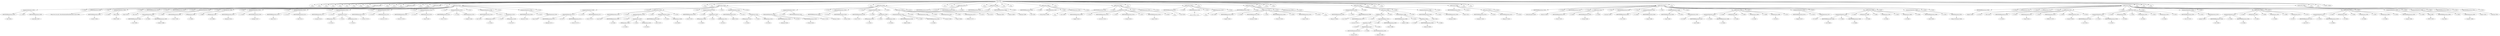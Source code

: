 digraph {

"Prog_53041"->"<
>53042";
"Prog_53041"->"<
>53043";
"Prog_53041"->"<
>53044";
"Prog_53041"->"<
>53045";
"Prog_53041"->"<
>53046";
"Prog_53041"->"<
>53047";
"Prog_53041"->"<
>53048";
"Prog_53041"->"<
>53049";
"Prog_53041"->"<
>53050";
"Prog_53041"->"CallFunction_53051";
"CallFunction_53051"->"AssignmentOpetators_53052";
"AssignmentOpetators_53052"->"IDENTIFIERExpression_53053";
"IDENTIFIERExpression_53053"->"<dat>53054";
"AssignmentOpetators_53052"->"<<->53055";
"AssignmentOpetators_53052"->"IDENTIFIERExpression_53056";
"IDENTIFIERExpression_53056"->"<read.table>53057";
"CallFunction_53051"->"<(>53058";
"CallFunction_53051"->"STRINGExpression_53059";
"STRINGExpression_53059"->"<http://www.uvm.edu/~dhowell/methods8/DataFiles/Tab14-4.dat>53060";
"CallFunction_53051"->"<,>53061";
"CallFunction_53051"->"AssignmentOpetators_53062";
"AssignmentOpetators_53062"->"IDENTIFIERExpression_53063";
"IDENTIFIERExpression_53063"->"<header>53064";
"AssignmentOpetators_53062"->"<=>53065";
"AssignmentOpetators_53062"->"TRUE_53066";
"TRUE_53066"->"<TRUE>53067";
"CallFunction_53051"->"<)>53068";
"Prog_53041"->"<
>53069";
"Prog_53041"->"<
>53070";
"Prog_53041"->"<
>53071";
"Prog_53041"->"CallFunction_53072";
"CallFunction_53072"->"IDENTIFIERExpression_53073";
"IDENTIFIERExpression_53073"->"<head>53074";
"CallFunction_53072"->"<(>53075";
"CallFunction_53072"->"IDENTIFIERExpression_53076";
"IDENTIFIERExpression_53076"->"<dat>53077";
"CallFunction_53072"->"<)>53078";
"Prog_53041"->"<
>53079";
"Prog_53041"->"<
>53080";
"Prog_53041"->"CallFunction_53081";
"CallFunction_53081"->"AssignmentOpetators_53082";
"AssignmentOpetators_53082"->"DollarAndAtOperators_53083";
"DollarAndAtOperators_53083"->"IDENTIFIERExpression_53084";
"IDENTIFIERExpression_53084"->"<dat>53085";
"DollarAndAtOperators_53083"->"<$>53086";
"DollarAndAtOperators_53083"->"IDENTIFIERExpression_53087";
"IDENTIFIERExpression_53087"->"<subject>53088";
"AssignmentOpetators_53082"->"<<->53089";
"AssignmentOpetators_53082"->"IDENTIFIERExpression_53090";
"IDENTIFIERExpression_53090"->"<factor>53091";
"CallFunction_53081"->"<(>53092";
"CallFunction_53081"->"ColonOperator_53093";
"ColonOperator_53093"->"INTExpression_53094";
"INTExpression_53094"->"<1>53095";
"ColonOperator_53093"->"<:>53096";
"ColonOperator_53093"->"INTExpression_53097";
"INTExpression_53097"->"<24>53098";
"CallFunction_53081"->"<)>53099";
"Prog_53041"->"<
>53100";
"Prog_53041"->"CallFunction_53101";
"CallFunction_53101"->"AssignmentOpetators_53102";
"AssignmentOpetators_53102"->"IDENTIFIERExpression_53103";
"IDENTIFIERExpression_53103"->"<datLong>53104";
"AssignmentOpetators_53102"->"<<->53105";
"AssignmentOpetators_53102"->"IDENTIFIERExpression_53106";
"IDENTIFIERExpression_53106"->"<reshape>53107";
"CallFunction_53101"->"<(>53108";
"CallFunction_53101"->"AssignmentOpetators_53109";
"AssignmentOpetators_53109"->"IDENTIFIERExpression_53110";
"IDENTIFIERExpression_53110"->"<data>53111";
"AssignmentOpetators_53109"->"<=>53112";
"AssignmentOpetators_53109"->"IDENTIFIERExpression_53113";
"IDENTIFIERExpression_53113"->"<dat>53114";
"CallFunction_53101"->"<,>53115";
"CallFunction_53101"->"AssignmentOpetators_53116";
"AssignmentOpetators_53116"->"IDENTIFIERExpression_53117";
"IDENTIFIERExpression_53117"->"<varying>53118";
"AssignmentOpetators_53116"->"<=>53119";
"AssignmentOpetators_53116"->"ColonOperator_53120";
"ColonOperator_53120"->"INTExpression_53121";
"INTExpression_53121"->"<2>53122";
"ColonOperator_53120"->"<:>53123";
"ColonOperator_53120"->"INTExpression_53124";
"INTExpression_53124"->"<7>53125";
"CallFunction_53101"->"<,>53126";
"CallFunction_53101"->"AssignmentOpetators_53127";
"AssignmentOpetators_53127"->"IDENTIFIERExpression_53128";
"IDENTIFIERExpression_53128"->"<v.names>53129";
"AssignmentOpetators_53127"->"<=>53130";
"AssignmentOpetators_53127"->"STRINGExpression_53131";
"STRINGExpression_53131"->"<outcome>53132";
"CallFunction_53101"->"<,>53133";
"CallFunction_53101"->"AssignmentOpetators_53134";
"AssignmentOpetators_53134"->"IDENTIFIERExpression_53135";
"IDENTIFIERExpression_53135"->"<timevar>53136";
"AssignmentOpetators_53134"->"<=>53137";
"AssignmentOpetators_53134"->"STRINGExpression_53138";
"STRINGExpression_53138"->"<time>53139";
"CallFunction_53101"->"<,>53140";
"CallFunction_53101"->"AssignmentOpetators_53141";
"AssignmentOpetators_53141"->"IDENTIFIERExpression_53142";
"IDENTIFIERExpression_53142"->"<idvar>53143";
"AssignmentOpetators_53141"->"<=>53144";
"AssignmentOpetators_53141"->"STRINGExpression_53145";
"STRINGExpression_53145"->"<subject>53146";
"CallFunction_53101"->"<,>53147";
"CallFunction_53101"->"AssignmentOpetators_53148";
"AssignmentOpetators_53148"->"IDENTIFIERExpression_53149";
"IDENTIFIERExpression_53149"->"<ids>53150";
"AssignmentOpetators_53148"->"<=>53151";
"AssignmentOpetators_53148"->"ColonOperator_53152";
"ColonOperator_53152"->"INTExpression_53153";
"INTExpression_53153"->"<1>53154";
"ColonOperator_53152"->"<:>53155";
"ColonOperator_53152"->"INTExpression_53156";
"INTExpression_53156"->"<24>53157";
"CallFunction_53101"->"<,>53158";
"CallFunction_53101"->"AssignmentOpetators_53159";
"AssignmentOpetators_53159"->"IDENTIFIERExpression_53160";
"IDENTIFIERExpression_53160"->"<direction>53161";
"AssignmentOpetators_53159"->"<=>53162";
"AssignmentOpetators_53159"->"STRINGExpression_53163";
"STRINGExpression_53163"->"<long>53164";
"CallFunction_53101"->"<)>53165";
"Prog_53041"->"<
>53166";
"Prog_53041"->"<
>53167";
"Prog_53041"->"CallFunction_53168";
"CallFunction_53168"->"AssignmentOpetators_53169";
"AssignmentOpetators_53169"->"DollarAndAtOperators_53170";
"DollarAndAtOperators_53170"->"IDENTIFIERExpression_53171";
"IDENTIFIERExpression_53171"->"<datLong>53172";
"DollarAndAtOperators_53170"->"<$>53173";
"DollarAndAtOperators_53170"->"IDENTIFIERExpression_53174";
"IDENTIFIERExpression_53174"->"<Interval>53175";
"AssignmentOpetators_53169"->"<<->53176";
"AssignmentOpetators_53169"->"IDENTIFIERExpression_53177";
"IDENTIFIERExpression_53177"->"<factor>53178";
"CallFunction_53168"->"<(>53179";
"CallFunction_53168"->"CallFunction_53180";
"CallFunction_53180"->"IDENTIFIERExpression_53181";
"IDENTIFIERExpression_53181"->"<rep>53182";
"CallFunction_53180"->"<(>53183";
"CallFunction_53180"->"AssignmentOpetators_53184";
"AssignmentOpetators_53184"->"IDENTIFIERExpression_53185";
"IDENTIFIERExpression_53185"->"<x>53186";
"AssignmentOpetators_53184"->"<=>53187";
"AssignmentOpetators_53184"->"ColonOperator_53188";
"ColonOperator_53188"->"INTExpression_53189";
"INTExpression_53189"->"<1>53190";
"ColonOperator_53188"->"<:>53191";
"ColonOperator_53188"->"INTExpression_53192";
"INTExpression_53192"->"<6>53193";
"CallFunction_53180"->"<,>53194";
"CallFunction_53180"->"AssignmentOpetators_53195";
"AssignmentOpetators_53195"->"IDENTIFIERExpression_53196";
"IDENTIFIERExpression_53196"->"<each>53197";
"AssignmentOpetators_53195"->"<=>53198";
"AssignmentOpetators_53195"->"INTExpression_53199";
"INTExpression_53199"->"<24>53200";
"CallFunction_53180"->"<)>53201";
"CallFunction_53168"->"<,>53202";
"CallFunction_53168"->"AssignmentOpetators_53203";
"AssignmentOpetators_53203"->"IDENTIFIERExpression_53204";
"IDENTIFIERExpression_53204"->"<levels>53205";
"AssignmentOpetators_53203"->"<=>53206";
"AssignmentOpetators_53203"->"ColonOperator_53207";
"ColonOperator_53207"->"INTExpression_53208";
"INTExpression_53208"->"<1>53209";
"ColonOperator_53207"->"<:>53210";
"ColonOperator_53207"->"INTExpression_53211";
"INTExpression_53211"->"<6>53212";
"CallFunction_53168"->"<,>53213";
"CallFunction_53168"->"AssignmentOpetators_53214";
"AssignmentOpetators_53214"->"IDENTIFIERExpression_53215";
"IDENTIFIERExpression_53215"->"<labels>53216";
"AssignmentOpetators_53214"->"<=>53217";
"AssignmentOpetators_53214"->"ColonOperator_53218";
"ColonOperator_53218"->"INTExpression_53219";
"INTExpression_53219"->"<1>53220";
"ColonOperator_53218"->"<:>53221";
"ColonOperator_53218"->"INTExpression_53222";
"INTExpression_53222"->"<6>53223";
"CallFunction_53168"->"<)>53224";
"Prog_53041"->"<
>53225";
"Prog_53041"->"CallFunction_53226";
"CallFunction_53226"->"AssignmentOpetators_53227";
"AssignmentOpetators_53227"->"DollarAndAtOperators_53228";
"DollarAndAtOperators_53228"->"IDENTIFIERExpression_53229";
"IDENTIFIERExpression_53229"->"<datLong>53230";
"DollarAndAtOperators_53228"->"<$>53231";
"DollarAndAtOperators_53228"->"IDENTIFIERExpression_53232";
"IDENTIFIERExpression_53232"->"<Group>53233";
"AssignmentOpetators_53227"->"<<->53234";
"AssignmentOpetators_53227"->"IDENTIFIERExpression_53235";
"IDENTIFIERExpression_53235"->"<factor>53236";
"CallFunction_53226"->"<(>53237";
"CallFunction_53226"->"DollarAndAtOperators_53238";
"DollarAndAtOperators_53238"->"IDENTIFIERExpression_53239";
"IDENTIFIERExpression_53239"->"<datLong>53240";
"DollarAndAtOperators_53238"->"<$>53241";
"DollarAndAtOperators_53238"->"IDENTIFIERExpression_53242";
"IDENTIFIERExpression_53242"->"<Group>53243";
"CallFunction_53226"->"<,>53244";
"CallFunction_53226"->"AssignmentOpetators_53245";
"AssignmentOpetators_53245"->"IDENTIFIERExpression_53246";
"IDENTIFIERExpression_53246"->"<levels>53247";
"AssignmentOpetators_53245"->"<=>53248";
"AssignmentOpetators_53245"->"ColonOperator_53249";
"ColonOperator_53249"->"INTExpression_53250";
"INTExpression_53250"->"<1>53251";
"ColonOperator_53249"->"<:>53252";
"ColonOperator_53249"->"INTExpression_53253";
"INTExpression_53253"->"<3>53254";
"CallFunction_53226"->"<,>53255";
"CallFunction_53226"->"CallFunction_53256";
"CallFunction_53256"->"AssignmentOpetators_53257";
"AssignmentOpetators_53257"->"IDENTIFIERExpression_53258";
"IDENTIFIERExpression_53258"->"<labels>53259";
"AssignmentOpetators_53257"->"<=>53260";
"AssignmentOpetators_53257"->"IDENTIFIERExpression_53261";
"IDENTIFIERExpression_53261"->"<c>53262";
"CallFunction_53256"->"<(>53263";
"CallFunction_53256"->"STRINGExpression_53264";
"STRINGExpression_53264"->"<Control>53265";
"CallFunction_53256"->"<,>53266";
"CallFunction_53256"->"STRINGExpression_53267";
"STRINGExpression_53267"->"<Same>53268";
"CallFunction_53256"->"<,>53269";
"CallFunction_53256"->"STRINGExpression_53270";
"STRINGExpression_53270"->"<Different>53271";
"CallFunction_53256"->"<)>53272";
"CallFunction_53226"->"<)>53273";
"Prog_53041"->"<
>53274";
"Prog_53041"->"<
>53275";
"Prog_53041"->"CallFunction_53276";
"CallFunction_53276"->"IDENTIFIERExpression_53277";
"IDENTIFIERExpression_53277"->"<str>53278";
"CallFunction_53276"->"<(>53279";
"CallFunction_53276"->"IDENTIFIERExpression_53280";
"IDENTIFIERExpression_53280"->"<datLong>53281";
"CallFunction_53276"->"<)>53282";
"Prog_53041"->"<
>53283";
"Prog_53041"->"CallFunction_53284";
"CallFunction_53284"->"IDENTIFIERExpression_53285";
"IDENTIFIERExpression_53285"->"<attach>53286";
"CallFunction_53284"->"<(>53287";
"CallFunction_53284"->"IDENTIFIERExpression_53288";
"IDENTIFIERExpression_53288"->"<datLong>53289";
"CallFunction_53284"->"<)>53290";
"Prog_53041"->"<
>53291";
"Prog_53041"->"<
>53292";
"Prog_53041"->"CallFunction_53293";
"CallFunction_53293"->"IDENTIFIERExpression_53294";
"IDENTIFIERExpression_53294"->"<cat>53295";
"CallFunction_53293"->"<(>53296";
"CallFunction_53293"->"STRINGExpression_53297";
"STRINGExpression_53297"->"<Group Means>53298";
"CallFunction_53293"->"<,>53299";
"CallFunction_53293"->"STRINGExpression_53300";
"STRINGExpression_53300"->"<\n>53301";
"CallFunction_53293"->"<)>53302";
"Prog_53041"->"<
>53303";
"Prog_53041"->"CallFunction_53304";
"CallFunction_53304"->"IDENTIFIERExpression_53305";
"IDENTIFIERExpression_53305"->"<cat>53306";
"CallFunction_53304"->"<(>53307";
"CallFunction_53304"->"CallFunction_53308";
"CallFunction_53308"->"IDENTIFIERExpression_53309";
"IDENTIFIERExpression_53309"->"<tapply>53310";
"CallFunction_53308"->"<(>53311";
"CallFunction_53308"->"IDENTIFIERExpression_53312";
"IDENTIFIERExpression_53312"->"<outcome>53313";
"CallFunction_53308"->"<,>53314";
"CallFunction_53308"->"IDENTIFIERExpression_53315";
"IDENTIFIERExpression_53315"->"<Group>53316";
"CallFunction_53308"->"<,>53317";
"CallFunction_53308"->"IDENTIFIERExpression_53318";
"IDENTIFIERExpression_53318"->"<mean>53319";
"CallFunction_53308"->"<)>53320";
"CallFunction_53304"->"<,>53321";
"CallFunction_53304"->"STRINGExpression_53322";
"STRINGExpression_53322"->"<\n>53323";
"CallFunction_53304"->"<)>53324";
"Prog_53041"->"<
>53325";
"Prog_53041"->"CallFunction_53326";
"CallFunction_53326"->"IDENTIFIERExpression_53327";
"IDENTIFIERExpression_53327"->"<cat>53328";
"CallFunction_53326"->"<(>53329";
"CallFunction_53326"->"STRINGExpression_53330";
"STRINGExpression_53330"->"<\nInterval Means>53331";
"CallFunction_53326"->"<,>53332";
"CallFunction_53326"->"STRINGExpression_53333";
"STRINGExpression_53333"->"<\n>53334";
"CallFunction_53326"->"<)>53335";
"Prog_53041"->"<
>53336";
"Prog_53041"->"CallFunction_53337";
"CallFunction_53337"->"IDENTIFIERExpression_53338";
"IDENTIFIERExpression_53338"->"<cat>53339";
"CallFunction_53337"->"<(>53340";
"CallFunction_53337"->"CallFunction_53341";
"CallFunction_53341"->"IDENTIFIERExpression_53342";
"IDENTIFIERExpression_53342"->"<tapply>53343";
"CallFunction_53341"->"<(>53344";
"CallFunction_53341"->"IDENTIFIERExpression_53345";
"IDENTIFIERExpression_53345"->"<outcome>53346";
"CallFunction_53341"->"<,>53347";
"CallFunction_53341"->"IDENTIFIERExpression_53348";
"IDENTIFIERExpression_53348"->"<Interval>53349";
"CallFunction_53341"->"<,>53350";
"CallFunction_53341"->"IDENTIFIERExpression_53351";
"IDENTIFIERExpression_53351"->"<mean>53352";
"CallFunction_53341"->"<)>53353";
"CallFunction_53337"->"<,>53354";
"CallFunction_53337"->"STRINGExpression_53355";
"STRINGExpression_53355"->"<\n>53356";
"CallFunction_53337"->"<)>53357";
"Prog_53041"->"<
>53358";
"Prog_53041"->"<
>53359";
"Prog_53041"->"<
>53360";
"Prog_53041"->"CallFunction_53361";
"CallFunction_53361"->"AssignmentOpetators_53362";
"AssignmentOpetators_53362"->"IDENTIFIERExpression_53363";
"IDENTIFIERExpression_53363"->"<King.aov>53364";
"AssignmentOpetators_53362"->"<<->53365";
"AssignmentOpetators_53362"->"IDENTIFIERExpression_53366";
"IDENTIFIERExpression_53366"->"<aov>53367";
"CallFunction_53361"->"<(>53368";
"CallFunction_53361"->"CallFunction_53369";
"CallFunction_53369"->"TildeBinary_53370";
"TildeBinary_53370"->"IDENTIFIERExpression_53371";
"IDENTIFIERExpression_53371"->"<outcome>53372";
"TildeBinary_53370"->"<~>53373";
"TildeBinary_53370"->"MinusOrPlusBinary_53374";
"MinusOrPlusBinary_53374"->"Parenthesis_53375";
"Parenthesis_53375"->"<(>53376";
"Parenthesis_53375"->"MultOrDivBinary_53377";
"MultOrDivBinary_53377"->"IDENTIFIERExpression_53378";
"IDENTIFIERExpression_53378"->"<Group>53379";
"MultOrDivBinary_53377"->"<*>53380";
"MultOrDivBinary_53377"->"IDENTIFIERExpression_53381";
"IDENTIFIERExpression_53381"->"<Interval>53382";
"Parenthesis_53375"->"<)>53383";
"MinusOrPlusBinary_53374"->"<+>53384";
"MinusOrPlusBinary_53374"->"IDENTIFIERExpression_53385";
"IDENTIFIERExpression_53385"->"<Error>53386";
"CallFunction_53369"->"<(>53387";
"CallFunction_53369"->"MultOrDivBinary_53388";
"MultOrDivBinary_53388"->"IDENTIFIERExpression_53389";
"IDENTIFIERExpression_53389"->"<subject>53390";
"MultOrDivBinary_53388"->"</>53391";
"MultOrDivBinary_53388"->"Parenthesis_53392";
"Parenthesis_53392"->"<(>53393";
"Parenthesis_53392"->"IDENTIFIERExpression_53394";
"IDENTIFIERExpression_53394"->"<Interval>53395";
"Parenthesis_53392"->"<)>53396";
"CallFunction_53369"->"<)>53397";
"CallFunction_53361"->"<,>53398";
"CallFunction_53361"->"AssignmentOpetators_53399";
"AssignmentOpetators_53399"->"IDENTIFIERExpression_53400";
"IDENTIFIERExpression_53400"->"<data>53401";
"AssignmentOpetators_53399"->"<=>53402";
"AssignmentOpetators_53399"->"IDENTIFIERExpression_53403";
"IDENTIFIERExpression_53403"->"<datLong>53404";
"CallFunction_53361"->"<)>53405";
"Prog_53041"->"<
>53406";
"Prog_53041"->"<
>53407";
"Prog_53041"->"<
>53408";
"Prog_53041"->"CallFunction_53409";
"CallFunction_53409"->"IDENTIFIERExpression_53410";
"IDENTIFIERExpression_53410"->"<print>53411";
"CallFunction_53409"->"<(>53412";
"CallFunction_53409"->"CallFunction_53413";
"CallFunction_53413"->"IDENTIFIERExpression_53414";
"IDENTIFIERExpression_53414"->"<summary>53415";
"CallFunction_53413"->"<(>53416";
"CallFunction_53413"->"IDENTIFIERExpression_53417";
"IDENTIFIERExpression_53417"->"<King.aov>53418";
"CallFunction_53413"->"<)>53419";
"CallFunction_53409"->"<)>53420";
"Prog_53041"->"<
>53421";
"Prog_53041"->"<
>53422";
"Prog_53041"->"CallFunction_53423";
"CallFunction_53423"->"IDENTIFIERExpression_53424";
"IDENTIFIERExpression_53424"->"<interaction.plot>53425";
"CallFunction_53423"->"<(>53426";
"CallFunction_53423"->"IDENTIFIERExpression_53427";
"IDENTIFIERExpression_53427"->"<Interval>53428";
"CallFunction_53423"->"<,>53429";
"CallFunction_53423"->"CallFunction_53430";
"CallFunction_53430"->"IDENTIFIERExpression_53431";
"IDENTIFIERExpression_53431"->"<factor>53432";
"CallFunction_53430"->"<(>53433";
"CallFunction_53430"->"IDENTIFIERExpression_53434";
"IDENTIFIERExpression_53434"->"<Group>53435";
"CallFunction_53430"->"<)>53436";
"CallFunction_53423"->"<,>53437";
"CallFunction_53423"->"IDENTIFIERExpression_53438";
"IDENTIFIERExpression_53438"->"<outcome>53439";
"CallFunction_53423"->"<,>53440";
"CallFunction_53423"->"AssignmentOpetators_53441";
"AssignmentOpetators_53441"->"IDENTIFIERExpression_53442";
"IDENTIFIERExpression_53442"->"<fun>53443";
"AssignmentOpetators_53441"->"<=>53444";
"AssignmentOpetators_53441"->"IDENTIFIERExpression_53445";
"IDENTIFIERExpression_53445"->"<mean>53446";
"CallFunction_53423"->"<,>53447";
"CallFunction_53423"->"AssignmentOpetators_53448";
"AssignmentOpetators_53448"->"IDENTIFIERExpression_53449";
"IDENTIFIERExpression_53449"->"<type>53450";
"AssignmentOpetators_53448"->"<=>53451";
"AssignmentOpetators_53448"->"STRINGExpression_53452";
"STRINGExpression_53452"->"<b>53453";
"CallFunction_53423"->"<,>53454";
"CallFunction_53423"->"CallFunction_53455";
"CallFunction_53455"->"AssignmentOpetators_53456";
"AssignmentOpetators_53456"->"IDENTIFIERExpression_53457";
"IDENTIFIERExpression_53457"->"<pch>53458";
"AssignmentOpetators_53456"->"<=>53459";
"AssignmentOpetators_53456"->"IDENTIFIERExpression_53460";
"IDENTIFIERExpression_53460"->"<c>53461";
"CallFunction_53455"->"<(>53462";
"CallFunction_53455"->"INTExpression_53463";
"INTExpression_53463"->"<2>53464";
"CallFunction_53455"->"<,>53465";
"CallFunction_53455"->"INTExpression_53466";
"INTExpression_53466"->"<4>53467";
"CallFunction_53455"->"<,>53468";
"CallFunction_53455"->"INTExpression_53469";
"INTExpression_53469"->"<6>53470";
"CallFunction_53455"->"<)>53471";
"CallFunction_53423"->"<,>53472";
"CallFunction_53423"->"AssignmentOpetators_53473";
"AssignmentOpetators_53473"->"IDENTIFIERExpression_53474";
"IDENTIFIERExpression_53474"->"<legend>53475";
"AssignmentOpetators_53473"->"<=>53476";
"AssignmentOpetators_53473"->"STRINGExpression_53477";
"STRINGExpression_53477"->"<F>53478";
"CallFunction_53423"->"<,>53479";
"CallFunction_53423"->"CallFunction_53480";
"CallFunction_53480"->"AssignmentOpetators_53481";
"AssignmentOpetators_53481"->"IDENTIFIERExpression_53482";
"IDENTIFIERExpression_53482"->"<col>53483";
"AssignmentOpetators_53481"->"<=>53484";
"AssignmentOpetators_53481"->"IDENTIFIERExpression_53485";
"IDENTIFIERExpression_53485"->"<c>53486";
"CallFunction_53480"->"<(>53487";
"CallFunction_53480"->"INTExpression_53488";
"INTExpression_53488"->"<3>53489";
"CallFunction_53480"->"<,>53490";
"CallFunction_53480"->"INTExpression_53491";
"INTExpression_53491"->"<4>53492";
"CallFunction_53480"->"<,>53493";
"CallFunction_53480"->"INTExpression_53494";
"INTExpression_53494"->"<6>53495";
"CallFunction_53480"->"<)>53496";
"CallFunction_53423"->"<,>53497";
"CallFunction_53423"->"AssignmentOpetators_53498";
"AssignmentOpetators_53498"->"IDENTIFIERExpression_53499";
"IDENTIFIERExpression_53499"->"<ylab>53500";
"AssignmentOpetators_53498"->"<=>53501";
"AssignmentOpetators_53498"->"STRINGExpression_53502";
"STRINGExpression_53502"->"<Mean of Outcome>53503";
"CallFunction_53423"->"<,>53504";
"CallFunction_53423"->"<)>53505";
"Prog_53041"->"<
>53506";
"Prog_53041"->"CallFunction_53507";
"CallFunction_53507"->"IDENTIFIERExpression_53508";
"IDENTIFIERExpression_53508"->"<legend>53509";
"CallFunction_53507"->"<(>53510";
"CallFunction_53507"->"INTExpression_53511";
"INTExpression_53511"->"<4>53512";
"CallFunction_53507"->"<,>53513";
"CallFunction_53507"->"INTExpression_53514";
"INTExpression_53514"->"<300>53515";
"CallFunction_53507"->"<,>53516";
"CallFunction_53507"->"CallFunction_53517";
"CallFunction_53517"->"IDENTIFIERExpression_53518";
"IDENTIFIERExpression_53518"->"<c>53519";
"CallFunction_53517"->"<(>53520";
"CallFunction_53517"->"STRINGExpression_53521";
"STRINGExpression_53521"->"<Same>53522";
"CallFunction_53517"->"<,>53523";
"CallFunction_53517"->"STRINGExpression_53524";
"STRINGExpression_53524"->"<Different>53525";
"CallFunction_53517"->"<,>53526";
"CallFunction_53517"->"STRINGExpression_53527";
"STRINGExpression_53527"->"<Control>53528";
"CallFunction_53517"->"<)>53529";
"CallFunction_53507"->"<,>53530";
"CallFunction_53507"->"CallFunction_53531";
"CallFunction_53531"->"AssignmentOpetators_53532";
"AssignmentOpetators_53532"->"IDENTIFIERExpression_53533";
"IDENTIFIERExpression_53533"->"<col>53534";
"AssignmentOpetators_53532"->"<=>53535";
"AssignmentOpetators_53532"->"IDENTIFIERExpression_53536";
"IDENTIFIERExpression_53536"->"<c>53537";
"CallFunction_53531"->"<(>53538";
"CallFunction_53531"->"INTExpression_53539";
"INTExpression_53539"->"<4>53540";
"CallFunction_53531"->"<,>53541";
"CallFunction_53531"->"INTExpression_53542";
"INTExpression_53542"->"<6>53543";
"CallFunction_53531"->"<,>53544";
"CallFunction_53531"->"INTExpression_53545";
"INTExpression_53545"->"<3>53546";
"CallFunction_53531"->"<)>53547";
"CallFunction_53507"->"<,>53548";
"CallFunction_53507"->"AssignmentOpetators_53549";
"AssignmentOpetators_53549"->"IDENTIFIERExpression_53550";
"IDENTIFIERExpression_53550"->"<text.col>53551";
"AssignmentOpetators_53549"->"<=>53552";
"AssignmentOpetators_53549"->"STRINGExpression_53553";
"STRINGExpression_53553"->"<green4>53554";
"CallFunction_53507"->"<,>53555";
"CallFunction_53507"->"CallFunction_53556";
"CallFunction_53556"->"AssignmentOpetators_53557";
"AssignmentOpetators_53557"->"IDENTIFIERExpression_53558";
"IDENTIFIERExpression_53558"->"<lty>53559";
"AssignmentOpetators_53557"->"<=>53560";
"AssignmentOpetators_53557"->"IDENTIFIERExpression_53561";
"IDENTIFIERExpression_53561"->"<c>53562";
"CallFunction_53556"->"<(>53563";
"CallFunction_53556"->"INTExpression_53564";
"INTExpression_53564"->"<2>53565";
"CallFunction_53556"->"<,>53566";
"CallFunction_53556"->"INTExpression_53567";
"INTExpression_53567"->"<1>53568";
"CallFunction_53556"->"<,>53569";
"CallFunction_53556"->"INTExpression_53570";
"INTExpression_53570"->"<3>53571";
"CallFunction_53556"->"<)>53572";
"CallFunction_53507"->"<,>53573";
"CallFunction_53507"->"CallFunction_53574";
"CallFunction_53574"->"AssignmentOpetators_53575";
"AssignmentOpetators_53575"->"IDENTIFIERExpression_53576";
"IDENTIFIERExpression_53576"->"<pch>53577";
"AssignmentOpetators_53575"->"<=>53578";
"AssignmentOpetators_53575"->"IDENTIFIERExpression_53579";
"IDENTIFIERExpression_53579"->"<c>53580";
"CallFunction_53574"->"<(>53581";
"CallFunction_53574"->"INTExpression_53582";
"INTExpression_53582"->"<4>53583";
"CallFunction_53574"->"<,>53584";
"CallFunction_53574"->"INTExpression_53585";
"INTExpression_53585"->"<6>53586";
"CallFunction_53574"->"<,>53587";
"CallFunction_53574"->"INTExpression_53588";
"INTExpression_53588"->"<2>53589";
"CallFunction_53574"->"<)>53590";
"CallFunction_53507"->"<,>53591";
"CallFunction_53507"->"AssignmentOpetators_53592";
"AssignmentOpetators_53592"->"IDENTIFIERExpression_53593";
"IDENTIFIERExpression_53593"->"<merge>53594";
"AssignmentOpetators_53592"->"<=>53595";
"AssignmentOpetators_53592"->"TRUE_53596";
"TRUE_53596"->"<TRUE>53597";
"CallFunction_53507"->"<,>53598";
"CallFunction_53507"->"AssignmentOpetators_53599";
"AssignmentOpetators_53599"->"IDENTIFIERExpression_53600";
"IDENTIFIERExpression_53600"->"<bg>53601";
"AssignmentOpetators_53599"->"<=>53602";
"AssignmentOpetators_53599"->"STRINGExpression_53603";
"STRINGExpression_53603"->"<'gray90'>53604";
"CallFunction_53507"->"<)>53605";
"Prog_53041"->"<
>53606";
"Prog_53041"->"<
>53607";
"Prog_53041"->"<
>53608";
"Prog_53041"->"CallFunction_53609";
"CallFunction_53609"->"IDENTIFIERExpression_53610";
"IDENTIFIERExpression_53610"->"<detach>53611";
"CallFunction_53609"->"<(>53612";
"CallFunction_53609"->"IDENTIFIERExpression_53613";
"IDENTIFIERExpression_53613"->"<datLong>53614";
"CallFunction_53609"->"<)>53615";
"Prog_53041"->"<
>53616";
"Prog_53041"->"<
>53617";
"Prog_53041"->"<<EOF>>53618";
}
